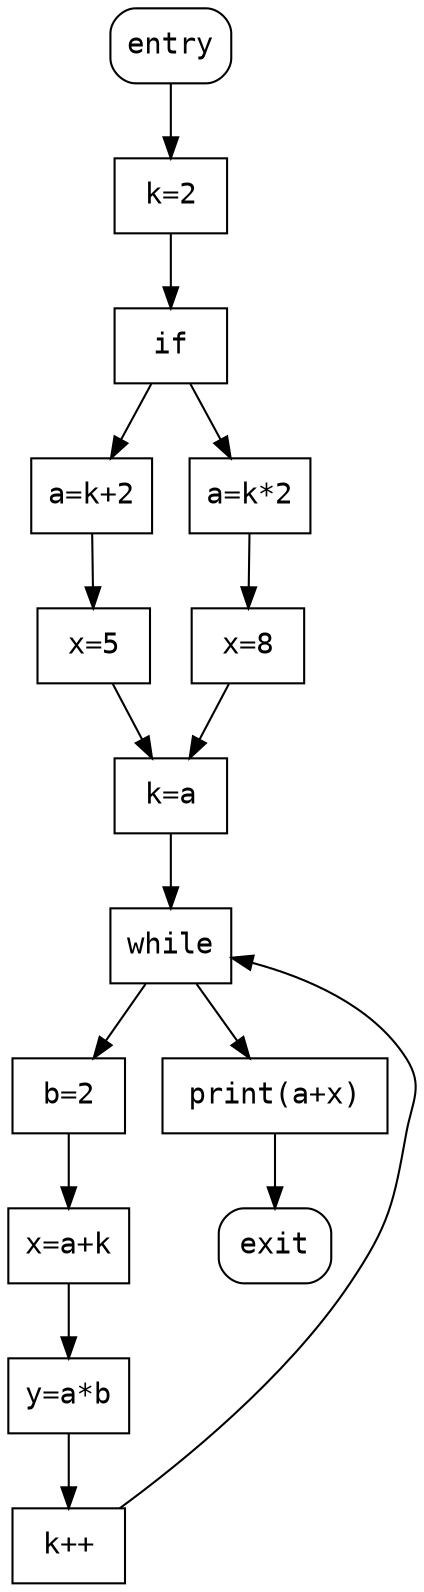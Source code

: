 digraph ControlFlowGraph {
    // Graph settings for better layout
    rankdir=TB;
    node [shape=box, fontname="monospace"];
    edge [fontname="monospace"];
    
    // Define special nodes
    entry [label="entry", shape=box, style="rounded"];
    exit [label="exit", shape=box, style="rounded"];
    
    // Regular nodes
    k_assign [label="k=2"];
    if_node [label="if"];
    a_plus [label="a=k+2"];
    a_mult [label="a=k*2"];
    x_5 [label="x=5"];
    x_8 [label="x=8"];
    k_eq_a [label="k=a"];
    while_node [label="while"];
    b_2 [label="b=2"];
    x_plus [label="x=a+k"];
    y_mult [label="y=a*b"];
    k_incr [label="k++"];
    print_node [label="print(a+x)", width=1.5];
    
    // Create the main flow path
    entry -> k_assign;
    k_assign -> if_node;
    
    // If branches
    if_node -> a_plus;
    if_node -> a_mult;
    a_plus -> x_5;
    a_mult -> x_8;
    x_5 -> k_eq_a;
    x_8 -> k_eq_a;
    
    // Loop structure
    k_eq_a -> while_node;
    while_node -> b_2;
    b_2 -> x_plus;
    x_plus -> y_mult;
    y_mult -> k_incr;
    k_incr -> while_node [constraint=false];
    
    // Exit path
    while_node -> print_node [dir="forward"];
    print_node -> exit;
}
